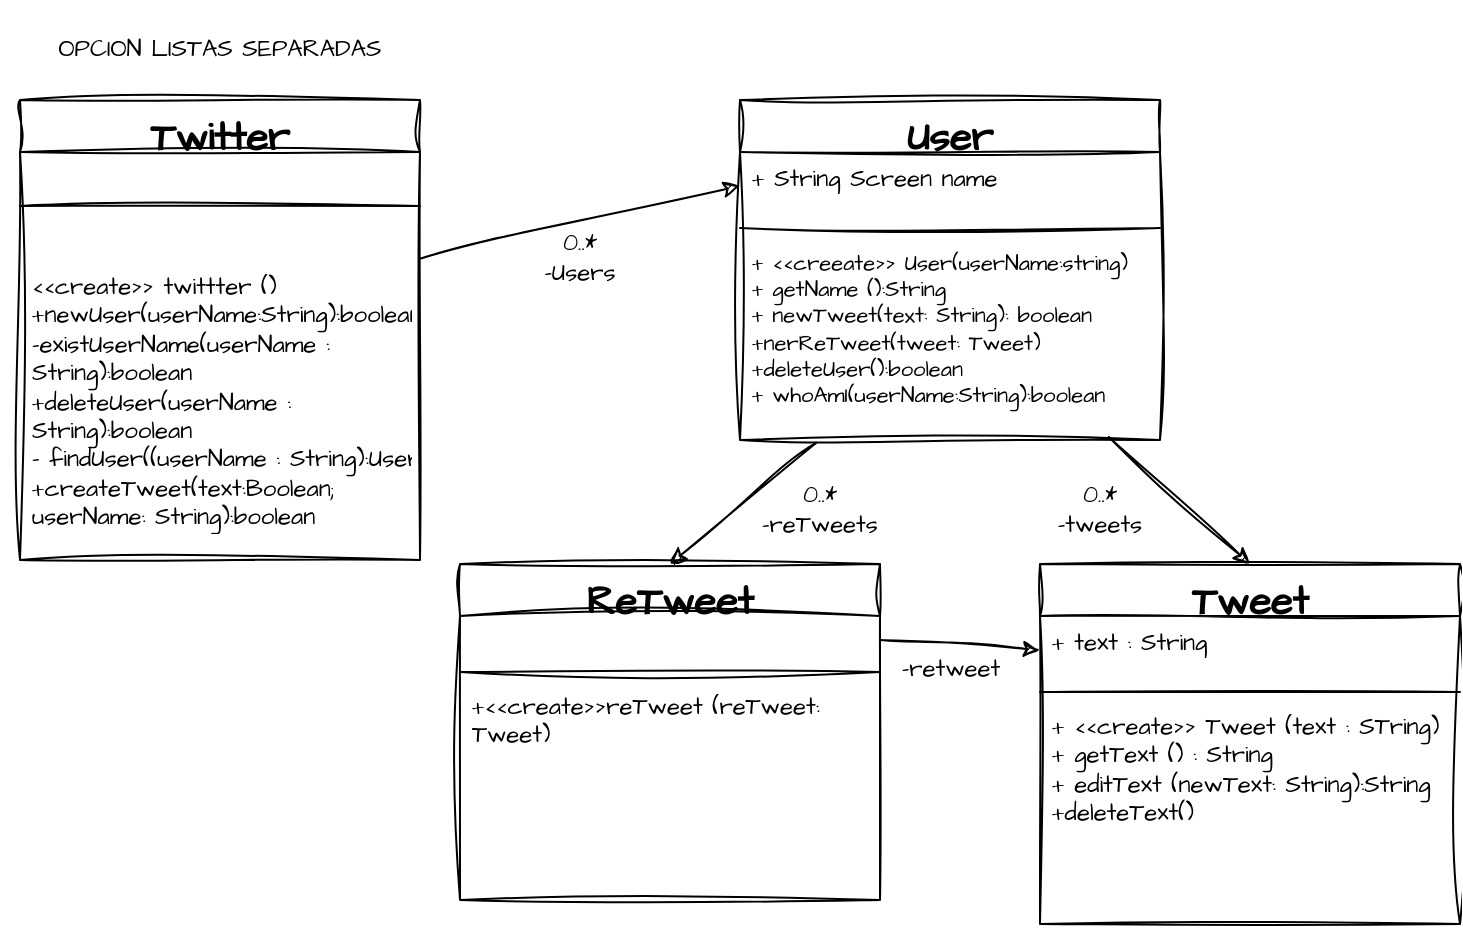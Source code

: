<mxfile version="24.0.4" type="device">
  <diagram name="Página-1" id="ttvBM24v1IsDH5-BbY7E">
    <mxGraphModel dx="819" dy="471" grid="1" gridSize="10" guides="1" tooltips="1" connect="1" arrows="1" fold="1" page="1" pageScale="1" pageWidth="827" pageHeight="1169" math="0" shadow="0">
      <root>
        <mxCell id="0" />
        <mxCell id="1" parent="0" />
        <mxCell id="zX7FXD0hAbOk68YXmc3w-5" value="Twitter" style="swimlane;fontStyle=1;align=center;verticalAlign=top;childLayout=stackLayout;horizontal=1;startSize=26;horizontalStack=0;resizeParent=1;resizeParentMax=0;resizeLast=0;collapsible=1;marginBottom=0;whiteSpace=wrap;html=1;sketch=1;hachureGap=4;jiggle=2;curveFitting=1;fontFamily=Architects Daughter;fontSource=https%3A%2F%2Ffonts.googleapis.com%2Fcss%3Ffamily%3DArchitects%2BDaughter;fontSize=20;" parent="1" vertex="1">
          <mxGeometry x="60" y="60" width="200" height="230" as="geometry" />
        </mxCell>
        <mxCell id="zX7FXD0hAbOk68YXmc3w-7" value="" style="line;strokeWidth=1;fillColor=none;align=left;verticalAlign=middle;spacingTop=-1;spacingLeft=3;spacingRight=3;rotatable=0;labelPosition=right;points=[];portConstraint=eastwest;strokeColor=inherit;sketch=1;hachureGap=4;jiggle=2;curveFitting=1;fontFamily=Architects Daughter;fontSource=https%3A%2F%2Ffonts.googleapis.com%2Fcss%3Ffamily%3DArchitects%2BDaughter;fontSize=20;" parent="zX7FXD0hAbOk68YXmc3w-5" vertex="1">
          <mxGeometry y="26" width="200" height="54" as="geometry" />
        </mxCell>
        <mxCell id="zX7FXD0hAbOk68YXmc3w-8" value="&lt;div style=&quot;font-size: 12px;&quot;&gt;&lt;font style=&quot;font-size: 12px;&quot;&gt;&amp;lt;&amp;lt;create&amp;gt;&amp;gt; twittter ()&amp;nbsp;&lt;/font&gt;&lt;/div&gt;&lt;font style=&quot;font-size: 12px;&quot;&gt;+newUser(userName:String):boolean&lt;/font&gt;&lt;div style=&quot;font-size: 12px;&quot;&gt;&lt;font style=&quot;font-size: 12px;&quot;&gt;-existUserName(userName : String):boolean&lt;/font&gt;&lt;/div&gt;&lt;div style=&quot;font-size: 12px;&quot;&gt;&lt;font style=&quot;font-size: 12px;&quot;&gt;+deleteUser(&lt;/font&gt;&lt;span style=&quot;font-size: 12px; background-color: initial;&quot;&gt;userName : String):boolean&lt;/span&gt;&lt;/div&gt;&lt;div style=&quot;font-size: 12px;&quot;&gt;&lt;span style=&quot;font-size: 12px; background-color: initial;&quot;&gt;- findUser(&lt;/span&gt;&lt;font style=&quot;background-color: initial; font-size: 12px;&quot;&gt;(&lt;/font&gt;&lt;span style=&quot;background-color: initial; font-size: 12px;&quot;&gt;userName : String):User&lt;/span&gt;&lt;/div&gt;&lt;div style=&quot;font-size: 12px;&quot;&gt;&lt;span style=&quot;background-color: initial; font-size: 12px;&quot;&gt;+createTweet(text:Boolean; userName: String):boolean&lt;/span&gt;&lt;/div&gt;" style="text;strokeColor=none;fillColor=none;align=left;verticalAlign=top;spacingLeft=4;spacingRight=4;overflow=hidden;rotatable=0;points=[[0,0.5],[1,0.5]];portConstraint=eastwest;whiteSpace=wrap;html=1;fontSize=12;fontFamily=Architects Daughter;" parent="zX7FXD0hAbOk68YXmc3w-5" vertex="1">
          <mxGeometry y="80" width="200" height="150" as="geometry" />
        </mxCell>
        <mxCell id="zX7FXD0hAbOk68YXmc3w-9" value="&lt;font style=&quot;font-size: 20px;&quot;&gt;User&lt;/font&gt;" style="swimlane;fontStyle=1;align=center;verticalAlign=top;childLayout=stackLayout;horizontal=1;startSize=26;horizontalStack=0;resizeParent=1;resizeParentMax=0;resizeLast=0;collapsible=1;marginBottom=0;whiteSpace=wrap;html=1;sketch=1;hachureGap=4;jiggle=2;curveFitting=1;fontFamily=Architects Daughter;fontSource=https%3A%2F%2Ffonts.googleapis.com%2Fcss%3Ffamily%3DArchitects%2BDaughter;fontSize=20;" parent="1" vertex="1">
          <mxGeometry x="420" y="60" width="210" height="170" as="geometry" />
        </mxCell>
        <mxCell id="zX7FXD0hAbOk68YXmc3w-10" value="+ String Screen name" style="text;strokeColor=none;fillColor=none;align=left;verticalAlign=top;spacingLeft=4;spacingRight=4;overflow=hidden;rotatable=0;points=[[0,0.5],[1,0.5]];portConstraint=eastwest;whiteSpace=wrap;html=1;fontSize=12;fontFamily=Architects Daughter;" parent="zX7FXD0hAbOk68YXmc3w-9" vertex="1">
          <mxGeometry y="26" width="210" height="34" as="geometry" />
        </mxCell>
        <mxCell id="zX7FXD0hAbOk68YXmc3w-11" value="" style="line;strokeWidth=1;fillColor=none;align=left;verticalAlign=middle;spacingTop=-1;spacingLeft=3;spacingRight=3;rotatable=0;labelPosition=right;points=[];portConstraint=eastwest;strokeColor=inherit;sketch=1;hachureGap=4;jiggle=2;curveFitting=1;fontFamily=Architects Daughter;fontSource=https%3A%2F%2Ffonts.googleapis.com%2Fcss%3Ffamily%3DArchitects%2BDaughter;fontSize=20;" parent="zX7FXD0hAbOk68YXmc3w-9" vertex="1">
          <mxGeometry y="60" width="210" height="8" as="geometry" />
        </mxCell>
        <mxCell id="zX7FXD0hAbOk68YXmc3w-12" value="&lt;font style=&quot;font-size: 11px;&quot;&gt;+ &amp;lt;&amp;lt;creeate&amp;gt;&amp;gt; User(userName:string)&lt;/font&gt;&lt;div style=&quot;font-size: 11px;&quot;&gt;&lt;font style=&quot;font-size: 11px;&quot;&gt;+ getName ():String&lt;/font&gt;&lt;/div&gt;&lt;div style=&quot;font-size: 11px;&quot;&gt;&lt;font style=&quot;font-size: 11px;&quot;&gt;+ newTweet(text: String): boolean&lt;/font&gt;&lt;/div&gt;&lt;div style=&quot;font-size: 11px;&quot;&gt;&lt;font style=&quot;font-size: 11px;&quot;&gt;+nerReTweet(tweet: Tweet)&lt;/font&gt;&lt;/div&gt;&lt;div style=&quot;font-size: 11px;&quot;&gt;&lt;font style=&quot;font-size: 11px;&quot;&gt;+deleteUser():boolean&lt;/font&gt;&lt;/div&gt;&lt;div style=&quot;font-size: 11px;&quot;&gt;&lt;font style=&quot;font-size: 11px;&quot;&gt;+ whoAmI(userName:String):boolean&lt;/font&gt;&lt;/div&gt;&lt;div style=&quot;font-size: 11px;&quot;&gt;&lt;font style=&quot;font-size: 11px;&quot;&gt;&lt;br&gt;&lt;/font&gt;&lt;/div&gt;" style="text;strokeColor=none;fillColor=none;align=left;verticalAlign=top;spacingLeft=4;spacingRight=4;overflow=hidden;rotatable=0;points=[[0,0.5],[1,0.5]];portConstraint=eastwest;whiteSpace=wrap;html=1;fontSize=11;fontFamily=Architects Daughter;" parent="zX7FXD0hAbOk68YXmc3w-9" vertex="1">
          <mxGeometry y="68" width="210" height="102" as="geometry" />
        </mxCell>
        <mxCell id="zX7FXD0hAbOk68YXmc3w-13" value="Tweet" style="swimlane;fontStyle=1;align=center;verticalAlign=top;childLayout=stackLayout;horizontal=1;startSize=26;horizontalStack=0;resizeParent=1;resizeParentMax=0;resizeLast=0;collapsible=1;marginBottom=0;whiteSpace=wrap;html=1;sketch=1;hachureGap=4;jiggle=2;curveFitting=1;fontFamily=Architects Daughter;fontSource=https%3A%2F%2Ffonts.googleapis.com%2Fcss%3Ffamily%3DArchitects%2BDaughter;fontSize=20;" parent="1" vertex="1">
          <mxGeometry x="570" y="292" width="210" height="180" as="geometry" />
        </mxCell>
        <mxCell id="zX7FXD0hAbOk68YXmc3w-14" value="+ text : String&amp;nbsp;" style="text;strokeColor=none;fillColor=none;align=left;verticalAlign=top;spacingLeft=4;spacingRight=4;overflow=hidden;rotatable=0;points=[[0,0.5],[1,0.5]];portConstraint=eastwest;whiteSpace=wrap;html=1;fontSize=12;fontFamily=Architects Daughter;" parent="zX7FXD0hAbOk68YXmc3w-13" vertex="1">
          <mxGeometry y="26" width="210" height="34" as="geometry" />
        </mxCell>
        <mxCell id="zX7FXD0hAbOk68YXmc3w-15" value="" style="line;strokeWidth=1;fillColor=none;align=left;verticalAlign=middle;spacingTop=-1;spacingLeft=3;spacingRight=3;rotatable=0;labelPosition=right;points=[];portConstraint=eastwest;strokeColor=inherit;sketch=1;hachureGap=4;jiggle=2;curveFitting=1;fontFamily=Architects Daughter;fontSource=https%3A%2F%2Ffonts.googleapis.com%2Fcss%3Ffamily%3DArchitects%2BDaughter;fontSize=20;" parent="zX7FXD0hAbOk68YXmc3w-13" vertex="1">
          <mxGeometry y="60" width="210" height="8" as="geometry" />
        </mxCell>
        <mxCell id="zX7FXD0hAbOk68YXmc3w-16" value="+ &amp;lt;&amp;lt;create&amp;gt;&amp;gt; Tweet (text : STring)&lt;div&gt;+ getText () : String&lt;/div&gt;&lt;div&gt;+ editText (newText: String):String&lt;/div&gt;&lt;div&gt;+deleteText()&lt;/div&gt;" style="text;strokeColor=none;fillColor=none;align=left;verticalAlign=top;spacingLeft=4;spacingRight=4;overflow=hidden;rotatable=0;points=[[0,0.5],[1,0.5]];portConstraint=eastwest;whiteSpace=wrap;html=1;fontSize=12;fontFamily=Architects Daughter;" parent="zX7FXD0hAbOk68YXmc3w-13" vertex="1">
          <mxGeometry y="68" width="210" height="112" as="geometry" />
        </mxCell>
        <mxCell id="zX7FXD0hAbOk68YXmc3w-17" value="ReTweet" style="swimlane;fontStyle=1;align=center;verticalAlign=top;childLayout=stackLayout;horizontal=1;startSize=26;horizontalStack=0;resizeParent=1;resizeParentMax=0;resizeLast=0;collapsible=1;marginBottom=0;whiteSpace=wrap;html=1;sketch=1;hachureGap=4;jiggle=2;curveFitting=1;fontFamily=Architects Daughter;fontSource=https%3A%2F%2Ffonts.googleapis.com%2Fcss%3Ffamily%3DArchitects%2BDaughter;fontSize=20;" parent="1" vertex="1">
          <mxGeometry x="280" y="292" width="210" height="168" as="geometry" />
        </mxCell>
        <mxCell id="zX7FXD0hAbOk68YXmc3w-18" value="&lt;div style=&quot;font-size: 12px;&quot;&gt;&lt;br style=&quot;font-size: 12px;&quot;&gt;&lt;/div&gt;" style="text;strokeColor=none;fillColor=none;align=left;verticalAlign=top;spacingLeft=4;spacingRight=4;overflow=hidden;rotatable=0;points=[[0,0.5],[1,0.5]];portConstraint=eastwest;whiteSpace=wrap;html=1;fontSize=12;fontFamily=Architects Daughter;" parent="zX7FXD0hAbOk68YXmc3w-17" vertex="1">
          <mxGeometry y="26" width="210" height="24" as="geometry" />
        </mxCell>
        <mxCell id="zX7FXD0hAbOk68YXmc3w-19" value="" style="line;strokeWidth=1;fillColor=none;align=left;verticalAlign=middle;spacingTop=-1;spacingLeft=3;spacingRight=3;rotatable=0;labelPosition=right;points=[];portConstraint=eastwest;strokeColor=inherit;sketch=1;hachureGap=4;jiggle=2;curveFitting=1;fontFamily=Architects Daughter;fontSource=https%3A%2F%2Ffonts.googleapis.com%2Fcss%3Ffamily%3DArchitects%2BDaughter;fontSize=20;" parent="zX7FXD0hAbOk68YXmc3w-17" vertex="1">
          <mxGeometry y="50" width="210" height="8" as="geometry" />
        </mxCell>
        <mxCell id="zX7FXD0hAbOk68YXmc3w-20" value="&lt;font style=&quot;font-size: 12px;&quot;&gt;+&amp;lt;&amp;lt;create&amp;gt;&amp;gt;reTweet (reTweet: Tweet)&lt;/font&gt;" style="text;strokeColor=none;fillColor=none;align=left;verticalAlign=top;spacingLeft=4;spacingRight=4;overflow=hidden;rotatable=0;points=[[0,0.5],[1,0.5]];portConstraint=eastwest;whiteSpace=wrap;html=1;fontSize=12;fontFamily=Architects Daughter;" parent="zX7FXD0hAbOk68YXmc3w-17" vertex="1">
          <mxGeometry y="58" width="210" height="110" as="geometry" />
        </mxCell>
        <mxCell id="8IXdLXn0gMY3gyJs6tG5-1" value="" style="endArrow=classic;html=1;rounded=0;sketch=1;hachureGap=4;jiggle=2;curveFitting=1;fontFamily=Architects Daughter;fontSource=https%3A%2F%2Ffonts.googleapis.com%2Fcss%3Ffamily%3DArchitects%2BDaughter;entryX=0;entryY=0.5;entryDx=0;entryDy=0;exitX=1.002;exitY=-0.005;exitDx=0;exitDy=0;exitPerimeter=0;" edge="1" parent="1" source="zX7FXD0hAbOk68YXmc3w-8" target="zX7FXD0hAbOk68YXmc3w-10">
          <mxGeometry width="50" height="50" relative="1" as="geometry">
            <mxPoint x="290" y="110" as="sourcePoint" />
            <mxPoint x="440" y="250" as="targetPoint" />
          </mxGeometry>
        </mxCell>
        <mxCell id="8IXdLXn0gMY3gyJs6tG5-2" value="" style="endArrow=classic;html=1;rounded=0;sketch=1;hachureGap=4;jiggle=2;curveFitting=1;fontFamily=Architects Daughter;fontSource=https%3A%2F%2Ffonts.googleapis.com%2Fcss%3Ffamily%3DArchitects%2BDaughter;entryX=0.5;entryY=0;entryDx=0;entryDy=0;exitX=0.182;exitY=1.013;exitDx=0;exitDy=0;exitPerimeter=0;" edge="1" parent="1" source="zX7FXD0hAbOk68YXmc3w-12" target="zX7FXD0hAbOk68YXmc3w-17">
          <mxGeometry width="50" height="50" relative="1" as="geometry">
            <mxPoint x="390" y="300" as="sourcePoint" />
            <mxPoint x="440" y="250" as="targetPoint" />
          </mxGeometry>
        </mxCell>
        <mxCell id="8IXdLXn0gMY3gyJs6tG5-3" value="" style="endArrow=classic;html=1;rounded=0;sketch=1;hachureGap=4;jiggle=2;curveFitting=1;fontFamily=Architects Daughter;fontSource=https%3A%2F%2Ffonts.googleapis.com%2Fcss%3Ffamily%3DArchitects%2BDaughter;entryX=0.5;entryY=0;entryDx=0;entryDy=0;exitX=0.878;exitY=0.985;exitDx=0;exitDy=0;exitPerimeter=0;" edge="1" parent="1" source="zX7FXD0hAbOk68YXmc3w-12" target="zX7FXD0hAbOk68YXmc3w-13">
          <mxGeometry width="50" height="50" relative="1" as="geometry">
            <mxPoint x="390" y="300" as="sourcePoint" />
            <mxPoint x="440" y="250" as="targetPoint" />
          </mxGeometry>
        </mxCell>
        <mxCell id="8IXdLXn0gMY3gyJs6tG5-4" value="" style="endArrow=classic;html=1;rounded=0;sketch=1;hachureGap=4;jiggle=2;curveFitting=1;fontFamily=Architects Daughter;fontSource=https%3A%2F%2Ffonts.googleapis.com%2Fcss%3Ffamily%3DArchitects%2BDaughter;entryX=0;entryY=0.5;entryDx=0;entryDy=0;exitX=1;exitY=0.5;exitDx=0;exitDy=0;" edge="1" parent="1" source="zX7FXD0hAbOk68YXmc3w-18" target="zX7FXD0hAbOk68YXmc3w-14">
          <mxGeometry width="50" height="50" relative="1" as="geometry">
            <mxPoint x="480" y="370" as="sourcePoint" />
            <mxPoint x="440" y="250" as="targetPoint" />
          </mxGeometry>
        </mxCell>
        <mxCell id="8IXdLXn0gMY3gyJs6tG5-5" value="0..*&lt;div&gt;-Users&lt;/div&gt;" style="text;html=1;align=center;verticalAlign=middle;whiteSpace=wrap;rounded=0;fontFamily=Architects Daughter;fontSource=https%3A%2F%2Ffonts.googleapis.com%2Fcss%3Ffamily%3DArchitects%2BDaughter;" vertex="1" parent="1">
          <mxGeometry x="310" y="124" width="60" height="30" as="geometry" />
        </mxCell>
        <mxCell id="8IXdLXn0gMY3gyJs6tG5-7" value="0..*&lt;div&gt;-reTweets&lt;/div&gt;" style="text;html=1;align=center;verticalAlign=middle;whiteSpace=wrap;rounded=0;fontFamily=Architects Daughter;fontSource=https%3A%2F%2Ffonts.googleapis.com%2Fcss%3Ffamily%3DArchitects%2BDaughter;" vertex="1" parent="1">
          <mxGeometry x="430" y="250" width="60" height="30" as="geometry" />
        </mxCell>
        <mxCell id="8IXdLXn0gMY3gyJs6tG5-8" value="0..*&lt;div&gt;-tweets&lt;/div&gt;" style="text;html=1;align=center;verticalAlign=middle;whiteSpace=wrap;rounded=0;fontFamily=Architects Daughter;fontSource=https%3A%2F%2Ffonts.googleapis.com%2Fcss%3Ffamily%3DArchitects%2BDaughter;" vertex="1" parent="1">
          <mxGeometry x="570" y="250" width="60" height="30" as="geometry" />
        </mxCell>
        <mxCell id="8IXdLXn0gMY3gyJs6tG5-9" value="-retweet" style="text;html=1;align=center;verticalAlign=middle;resizable=0;points=[];autosize=1;strokeColor=none;fillColor=none;fontFamily=Architects Daughter;fontSource=https%3A%2F%2Ffonts.googleapis.com%2Fcss%3Ffamily%3DArchitects%2BDaughter;" vertex="1" parent="1">
          <mxGeometry x="490" y="330" width="70" height="30" as="geometry" />
        </mxCell>
        <mxCell id="8IXdLXn0gMY3gyJs6tG5-12" value="OPCION LISTAS SEPARADAS" style="text;html=1;align=center;verticalAlign=middle;whiteSpace=wrap;rounded=0;fontFamily=Architects Daughter;fontSource=https%3A%2F%2Ffonts.googleapis.com%2Fcss%3Ffamily%3DArchitects%2BDaughter;" vertex="1" parent="1">
          <mxGeometry x="50" y="10" width="220" height="50" as="geometry" />
        </mxCell>
      </root>
    </mxGraphModel>
  </diagram>
</mxfile>
